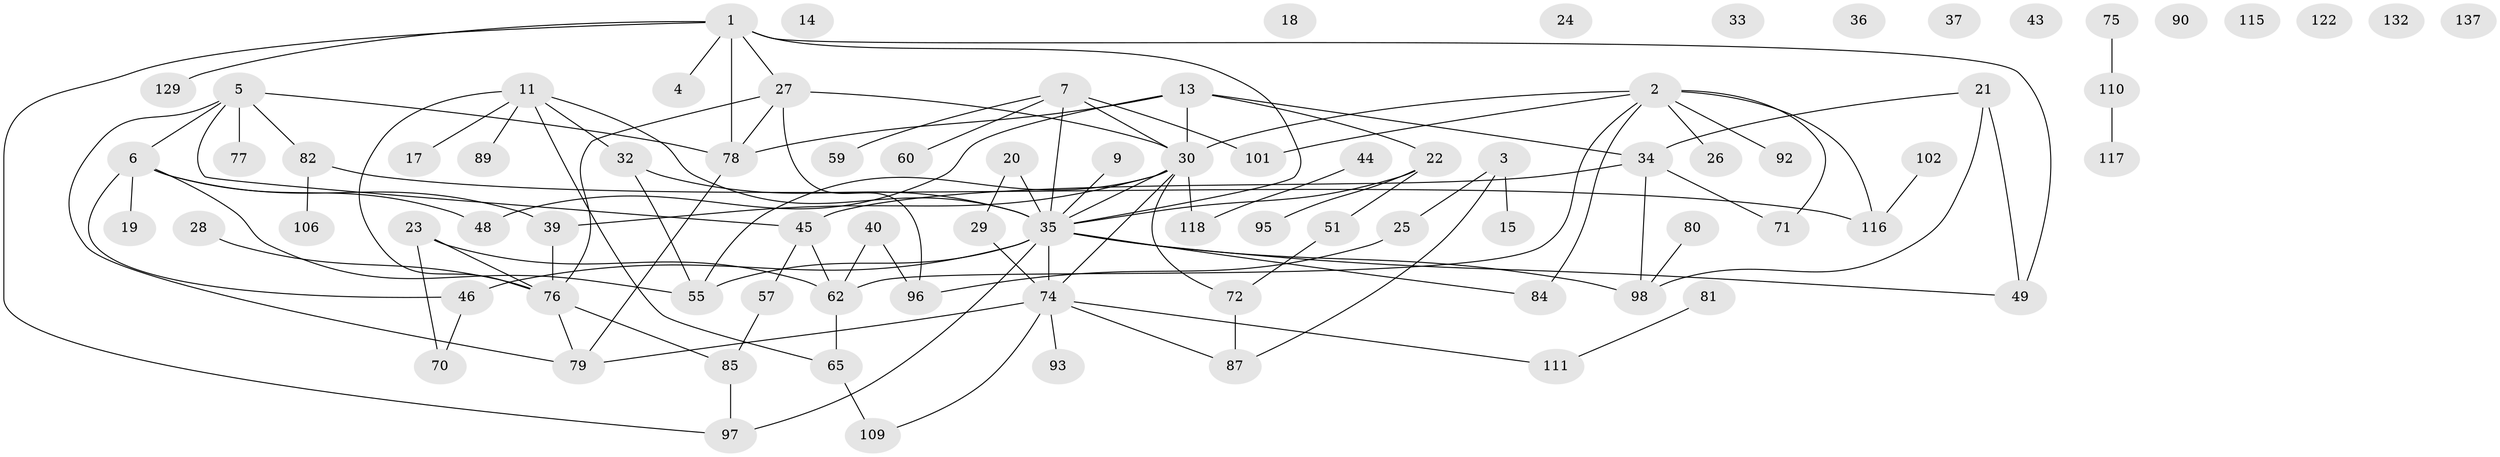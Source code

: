 // original degree distribution, {3: 0.2571428571428571, 4: 0.1357142857142857, 1: 0.22142857142857142, 5: 0.03571428571428571, 2: 0.24285714285714285, 0: 0.07857142857142857, 10: 0.007142857142857143, 6: 0.007142857142857143, 7: 0.014285714285714285}
// Generated by graph-tools (version 1.1) at 2025/16/03/04/25 18:16:31]
// undirected, 84 vertices, 110 edges
graph export_dot {
graph [start="1"]
  node [color=gray90,style=filled];
  1 [super="+31"];
  2 [super="+10+8+63"];
  3;
  4;
  5 [super="+54"];
  6 [super="+135+125"];
  7 [super="+61"];
  9;
  11 [super="+16+12+73"];
  13 [super="+121"];
  14;
  15 [super="+107"];
  17;
  18;
  19;
  20 [super="+47+99"];
  21;
  22 [super="+58"];
  23 [super="+100"];
  24;
  25;
  26;
  27 [super="+67"];
  28;
  29 [super="+50"];
  30 [super="+41"];
  32 [super="+42"];
  33 [super="+88"];
  34 [super="+38"];
  35 [super="+53+66"];
  36;
  37;
  39 [super="+105"];
  40 [super="+114"];
  43;
  44 [super="+133"];
  45 [super="+120"];
  46;
  48;
  49 [super="+104"];
  51;
  55 [super="+119"];
  57;
  59;
  60;
  62 [super="+68+69"];
  65;
  70;
  71;
  72;
  74 [super="+130"];
  75;
  76 [super="+136+91"];
  77;
  78 [super="+83"];
  79 [super="+86"];
  80;
  81;
  82 [super="+124"];
  84;
  85;
  87;
  89 [super="+128"];
  90;
  92;
  93;
  95 [super="+126"];
  96;
  97;
  98 [super="+108"];
  101;
  102 [super="+139"];
  106;
  109;
  110;
  111;
  115;
  116;
  117;
  118;
  122;
  129;
  132;
  137;
  1 -- 27;
  1 -- 129;
  1 -- 97;
  1 -- 4;
  1 -- 49;
  1 -- 78;
  1 -- 35;
  2 -- 84;
  2 -- 26;
  2 -- 92;
  2 -- 62;
  2 -- 116;
  2 -- 101;
  2 -- 71;
  2 -- 30;
  3 -- 25;
  3 -- 87;
  3 -- 15;
  5 -- 77;
  5 -- 78;
  5 -- 82;
  5 -- 6;
  5 -- 45;
  5 -- 79;
  6 -- 39;
  6 -- 46;
  6 -- 19;
  6 -- 48;
  6 -- 55;
  7 -- 60;
  7 -- 35;
  7 -- 101;
  7 -- 59;
  7 -- 30;
  9 -- 35;
  11 -- 89;
  11 -- 17;
  11 -- 32;
  11 -- 35;
  11 -- 76;
  11 -- 65;
  13 -- 48;
  13 -- 34;
  13 -- 78;
  13 -- 30;
  13 -- 22;
  20 -- 29;
  20 -- 35;
  21 -- 49;
  21 -- 34;
  21 -- 98;
  22 -- 51;
  22 -- 35;
  22 -- 95;
  23 -- 70;
  23 -- 62;
  23 -- 76;
  25 -- 96;
  27 -- 30;
  27 -- 76;
  27 -- 96;
  27 -- 78;
  28 -- 76;
  29 -- 74 [weight=2];
  30 -- 72;
  30 -- 74;
  30 -- 118;
  30 -- 55;
  30 -- 35 [weight=2];
  30 -- 39;
  32 -- 35;
  32 -- 55;
  34 -- 71;
  34 -- 45;
  34 -- 98;
  35 -- 98;
  35 -- 46;
  35 -- 49;
  35 -- 97;
  35 -- 84;
  35 -- 55;
  35 -- 74;
  39 -- 76;
  40 -- 96;
  40 -- 62;
  44 -- 118;
  45 -- 57;
  45 -- 62;
  46 -- 70;
  51 -- 72;
  57 -- 85;
  62 -- 65;
  65 -- 109;
  72 -- 87;
  74 -- 79;
  74 -- 93;
  74 -- 87;
  74 -- 109;
  74 -- 111;
  75 -- 110;
  76 -- 85;
  76 -- 79;
  78 -- 79;
  80 -- 98;
  81 -- 111;
  82 -- 106;
  82 -- 116;
  85 -- 97;
  102 -- 116;
  110 -- 117;
}
